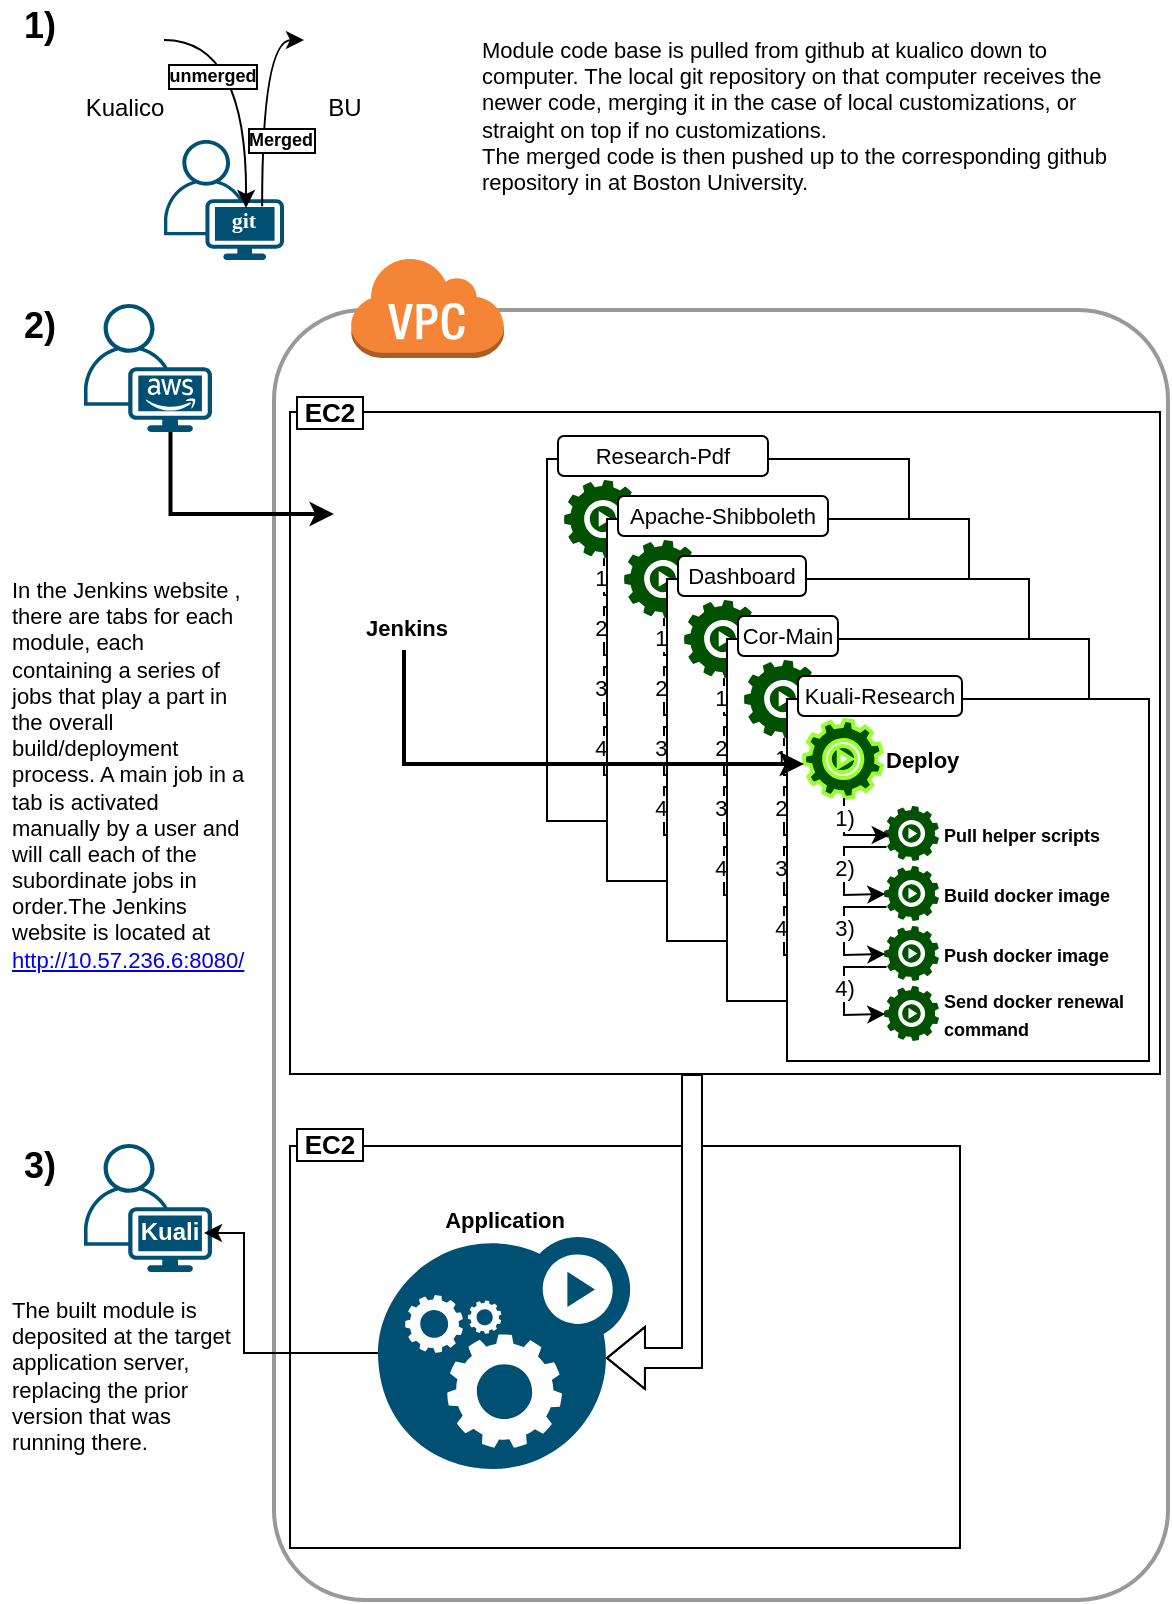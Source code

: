 <mxfile version="12.8.4" type="device"><diagram id="ZcBth8YJxytBngQvOQb6" name="Page-1"><mxGraphModel dx="711" dy="357" grid="1" gridSize="10" guides="1" tooltips="1" connect="1" arrows="1" fold="1" page="1" pageScale="1" pageWidth="600" pageHeight="1220" math="0" shadow="0"><root><mxCell id="0"/><mxCell id="1" parent="0"/><mxCell id="bYhvYNcUc1HJRph-bx1O-192" value="" style="rounded=0;whiteSpace=wrap;html=1;shadow=0;labelBackgroundColor=#B3FF66;strokeColor=#000000;strokeWidth=1;fillColor=none;fontFamily=Helvetica;fontSize=11;fontColor=#000000;align=left;" vertex="1" parent="1"><mxGeometry x="153" y="216" width="435" height="331" as="geometry"/></mxCell><mxCell id="bYhvYNcUc1HJRph-bx1O-185" value="" style="rounded=1;arcSize=10;dashed=0;fillColor=none;gradientColor=none;strokeWidth=2;shadow=0;fontFamily=Helvetica;fontSize=11;fontColor=#000000;align=left;html=1;strokeColor=#999999;" vertex="1" parent="1"><mxGeometry x="145" y="165" width="447" height="645" as="geometry"/></mxCell><mxCell id="bYhvYNcUc1HJRph-bx1O-40" value="" style="group" vertex="1" connectable="0" parent="1"><mxGeometry x="50" y="10" width="150" height="130" as="geometry"/></mxCell><mxCell id="bYhvYNcUc1HJRph-bx1O-37" value="" style="group" vertex="1" connectable="0" parent="bYhvYNcUc1HJRph-bx1O-40"><mxGeometry width="150" height="130" as="geometry"/></mxCell><mxCell id="bYhvYNcUc1HJRph-bx1O-19" value="Kualico" style="shape=image;html=1;verticalAlign=top;verticalLabelPosition=bottom;labelBackgroundColor=#ffffff;imageAspect=0;aspect=fixed;image=https://cdn2.iconfinder.com/data/icons/font-awesome/1792/git-square-128.png" vertex="1" parent="bYhvYNcUc1HJRph-bx1O-37"><mxGeometry width="40" height="40" as="geometry"/></mxCell><mxCell id="bYhvYNcUc1HJRph-bx1O-22" value="BU" style="shape=image;html=1;verticalAlign=top;verticalLabelPosition=bottom;labelBackgroundColor=#ffffff;imageAspect=0;aspect=fixed;image=https://cdn2.iconfinder.com/data/icons/font-awesome/1792/git-square-128.png" vertex="1" parent="bYhvYNcUc1HJRph-bx1O-37"><mxGeometry x="110" width="40" height="40" as="geometry"/></mxCell><mxCell id="bYhvYNcUc1HJRph-bx1O-28" value="" style="group" vertex="1" connectable="0" parent="bYhvYNcUc1HJRph-bx1O-37"><mxGeometry x="40" y="70" width="60" height="60" as="geometry"/></mxCell><mxCell id="bYhvYNcUc1HJRph-bx1O-25" value="" style="points=[[0.35,0,0],[0.98,0.51,0],[1,0.71,0],[0.67,1,0],[0,0.795,0],[0,0.65,0]];verticalLabelPosition=bottom;html=1;verticalAlign=top;aspect=fixed;align=center;pointerEvents=1;shape=mxgraph.cisco19.user;fillColor=#005073;strokeColor=none;" vertex="1" parent="bYhvYNcUc1HJRph-bx1O-28"><mxGeometry width="60" height="60" as="geometry"/></mxCell><mxCell id="bYhvYNcUc1HJRph-bx1O-175" value="&lt;font face=&quot;Georgia&quot;&gt;&lt;b&gt;git&lt;/b&gt;&lt;/font&gt;" style="text;html=1;align=center;verticalAlign=middle;whiteSpace=wrap;rounded=0;shadow=0;fontFamily=Helvetica;fontSize=11;fontColor=#FFFFFF;" vertex="1" parent="bYhvYNcUc1HJRph-bx1O-28"><mxGeometry x="25" y="33" width="30" height="14" as="geometry"/></mxCell><mxCell id="bYhvYNcUc1HJRph-bx1O-29" style="edgeStyle=orthogonalEdgeStyle;orthogonalLoop=1;jettySize=auto;html=1;entryX=0.5;entryY=0;entryDx=0;entryDy=0;fontFamily=Verdana;curved=1;" edge="1" parent="bYhvYNcUc1HJRph-bx1O-37" source="bYhvYNcUc1HJRph-bx1O-19"><mxGeometry relative="1" as="geometry"><mxPoint x="81.0" y="104" as="targetPoint"/></mxGeometry></mxCell><mxCell id="bYhvYNcUc1HJRph-bx1O-33" value="&lt;font style=&quot;font-size: 9px;&quot;&gt;&lt;span style=&quot;font-size: 9px;&quot;&gt;unmerged&lt;/span&gt;&lt;/font&gt;" style="text;html=1;align=center;verticalAlign=middle;resizable=0;points=[];labelBackgroundColor=#ffffff;fontFamily=Helvetica;labelBorderColor=#000000;fontSize=9;fontStyle=1;spacingTop=0;spacing=2" vertex="1" connectable="0" parent="bYhvYNcUc1HJRph-bx1O-29"><mxGeometry x="-0.4" y="-25" relative="1" as="geometry"><mxPoint x="-13.5" y="-7" as="offset"/></mxGeometry></mxCell><mxCell id="bYhvYNcUc1HJRph-bx1O-32" style="edgeStyle=orthogonalEdgeStyle;curved=1;orthogonalLoop=1;jettySize=auto;html=1;exitX=0.802;exitY=0.005;exitDx=0;exitDy=0;entryX=0;entryY=0.5;entryDx=0;entryDy=0;fontFamily=Verdana;exitPerimeter=0;" edge="1" parent="bYhvYNcUc1HJRph-bx1O-37" source="bYhvYNcUc1HJRph-bx1O-175" target="bYhvYNcUc1HJRph-bx1O-22"><mxGeometry relative="1" as="geometry"><mxPoint x="89.0" y="104" as="sourcePoint"/></mxGeometry></mxCell><mxCell id="bYhvYNcUc1HJRph-bx1O-34" value="&lt;b&gt;Merged&lt;/b&gt;" style="text;html=1;align=center;verticalAlign=middle;resizable=0;points=[];labelBackgroundColor=#ffffff;fontSize=9;fontFamily=Helvetica;labelBorderColor=#000000;" vertex="1" connectable="0" parent="bYhvYNcUc1HJRph-bx1O-32"><mxGeometry x="-0.174" y="-6" relative="1" as="geometry"><mxPoint x="3" y="9.5" as="offset"/></mxGeometry></mxCell><mxCell id="bYhvYNcUc1HJRph-bx1O-173" value="&lt;b&gt;&lt;font style=&quot;font-size: 18px&quot;&gt;1)&lt;/font&gt;&lt;/b&gt;" style="text;html=1;strokeColor=none;fillColor=none;align=center;verticalAlign=middle;whiteSpace=wrap;rounded=0;shadow=0;fontFamily=Helvetica;fontSize=11;" vertex="1" parent="1"><mxGeometry x="8" y="13" width="40" height="20" as="geometry"/></mxCell><mxCell id="bYhvYNcUc1HJRph-bx1O-38" value="&lt;font style=&quot;font-size: 11px&quot;&gt;&lt;b&gt;Jenkins&lt;/b&gt;&lt;/font&gt;" style="shape=image;html=1;verticalAlign=top;verticalLabelPosition=bottom;labelBackgroundColor=#ffffff;imageAspect=0;aspect=fixed;image=https://cdn4.iconfinder.com/data/icons/logos-brands-5/24/jenkins-128.png;fontFamily=Helvetica;fontSize=9;align=center;imageBackground=none;imageBorder=none;strokeWidth=2;" vertex="1" parent="1"><mxGeometry x="168" y="225" width="86" height="86" as="geometry"/></mxCell><mxCell id="bYhvYNcUc1HJRph-bx1O-176" value="&lt;b&gt;&lt;font style=&quot;font-size: 18px&quot;&gt;2)&lt;/font&gt;&lt;/b&gt;" style="text;html=1;strokeColor=none;fillColor=none;align=center;verticalAlign=middle;whiteSpace=wrap;rounded=0;shadow=0;fontFamily=Helvetica;fontSize=11;" vertex="1" parent="1"><mxGeometry x="8" y="163" width="40" height="20" as="geometry"/></mxCell><mxCell id="bYhvYNcUc1HJRph-bx1O-183" value="" style="group" vertex="1" connectable="0" parent="1"><mxGeometry x="50" y="162" width="64" height="64" as="geometry"/></mxCell><mxCell id="bYhvYNcUc1HJRph-bx1O-177" value="" style="points=[[0.35,0,0],[0.98,0.51,0],[1,0.71,0],[0.67,1,0],[0,0.795,0],[0,0.65,0]];verticalLabelPosition=bottom;html=1;verticalAlign=top;aspect=fixed;align=center;pointerEvents=1;shape=mxgraph.cisco19.user;fillColor=#005073;strokeColor=none;rounded=1;shadow=0;fontFamily=Helvetica;fontSize=11;fontColor=#FFFFFF;" vertex="1" parent="bYhvYNcUc1HJRph-bx1O-183"><mxGeometry width="64" height="64" as="geometry"/></mxCell><mxCell id="bYhvYNcUc1HJRph-bx1O-182" value="" style="outlineConnect=0;dashed=0;verticalLabelPosition=bottom;verticalAlign=top;align=center;html=1;shape=mxgraph.aws3.cloud_2;fillColor=none;gradientColor=none;rounded=1;shadow=0;strokeColor=#000000;strokeWidth=2;fontFamily=Helvetica;fontSize=11;fontColor=#000000;" vertex="1" parent="bYhvYNcUc1HJRph-bx1O-183"><mxGeometry x="25.5" y="25.5" width="35.5" height="38.5" as="geometry"/></mxCell><mxCell id="bYhvYNcUc1HJRph-bx1O-186" value="" style="dashed=0;html=1;shape=mxgraph.aws3.virtual_private_cloud;fillColor=#F58536;gradientColor=none;dashed=0;rounded=1;shadow=0;strokeColor=#000000;strokeWidth=2;fontFamily=Helvetica;fontSize=11;fontColor=#000000;align=left;" vertex="1" parent="1"><mxGeometry x="183" y="138" width="77" height="51" as="geometry"/></mxCell><mxCell id="bYhvYNcUc1HJRph-bx1O-188" style="edgeStyle=orthogonalEdgeStyle;rounded=0;orthogonalLoop=1;jettySize=auto;html=1;fontFamily=Helvetica;fontSize=11;fontColor=#000000;strokeWidth=2;" edge="1" parent="1" source="bYhvYNcUc1HJRph-bx1O-182"><mxGeometry relative="1" as="geometry"><mxPoint x="96" y="240" as="sourcePoint"/><mxPoint x="175" y="267" as="targetPoint"/><Array as="points"><mxPoint x="93" y="267"/><mxPoint x="175" y="267"/></Array></mxGeometry></mxCell><mxCell id="bYhvYNcUc1HJRph-bx1O-194" value="" style="group" vertex="1" connectable="0" parent="1"><mxGeometry x="282" y="228" width="300" height="312" as="geometry"/></mxCell><mxCell id="bYhvYNcUc1HJRph-bx1O-155" value="" style="group" vertex="1" connectable="0" parent="bYhvYNcUc1HJRph-bx1O-194"><mxGeometry width="180" height="192" as="geometry"/></mxCell><mxCell id="bYhvYNcUc1HJRph-bx1O-156" value="" style="rounded=0;whiteSpace=wrap;html=1;shadow=0;strokeWidth=2;fontFamily=Helvetica;fontSize=11;align=left;" vertex="1" parent="bYhvYNcUc1HJRph-bx1O-155"><mxGeometry y="12" width="180" height="180" as="geometry"/></mxCell><mxCell id="bYhvYNcUc1HJRph-bx1O-157" value="" style="group;fillColor=#ffffff;" vertex="1" connectable="0" parent="bYhvYNcUc1HJRph-bx1O-155"><mxGeometry y="12" width="180" height="180" as="geometry"/></mxCell><mxCell id="bYhvYNcUc1HJRph-bx1O-158" value="" style="group" vertex="1" connectable="0" parent="bYhvYNcUc1HJRph-bx1O-155"><mxGeometry x="8" y="22" width="67.5" height="160.5" as="geometry"/></mxCell><mxCell id="bYhvYNcUc1HJRph-bx1O-159" value="Deploy" style="aspect=fixed;strokeColor=none;shadow=0;align=left;verticalAlign=middle;fillColor=#005200;shape=mxgraph.gcp2.play_gear;rounded=0;fontFamily=Helvetica;fontSize=11;labelBorderColor=none;fontStyle=1;html=1;perimeterSpacing=0;labelPosition=right;verticalLabelPosition=middle;" vertex="1" parent="bYhvYNcUc1HJRph-bx1O-158"><mxGeometry width="39" height="39" as="geometry"/></mxCell><mxCell id="bYhvYNcUc1HJRph-bx1O-160" value="&lt;font style=&quot;font-size: 9px&quot;&gt;Pull helper scripts&lt;/font&gt;" style="aspect=fixed;strokeColor=none;shadow=0;align=left;verticalAlign=middle;fillColor=#005200;shape=mxgraph.gcp2.play_gear;rounded=0;fontFamily=Helvetica;fontSize=11;labelBorderColor=none;fontStyle=1;html=1;perimeterSpacing=0;labelPosition=right;verticalLabelPosition=middle;" vertex="1" parent="bYhvYNcUc1HJRph-bx1O-158"><mxGeometry x="40" y="43" width="27.5" height="27.5" as="geometry"/></mxCell><mxCell id="bYhvYNcUc1HJRph-bx1O-161" value="&lt;font style=&quot;font-size: 9px&quot;&gt;Build docker image&lt;/font&gt;" style="aspect=fixed;strokeColor=none;shadow=0;align=left;verticalAlign=middle;fillColor=#005200;shape=mxgraph.gcp2.play_gear;rounded=0;fontFamily=Helvetica;fontSize=11;labelBorderColor=none;fontStyle=1;html=1;perimeterSpacing=0;labelPosition=right;verticalLabelPosition=middle;" vertex="1" parent="bYhvYNcUc1HJRph-bx1O-158"><mxGeometry x="40" y="73" width="27.5" height="27.5" as="geometry"/></mxCell><mxCell id="bYhvYNcUc1HJRph-bx1O-162" value="&lt;font style=&quot;font-size: 9px&quot;&gt;Push docker image&lt;/font&gt;" style="aspect=fixed;strokeColor=none;shadow=0;align=left;verticalAlign=middle;fillColor=#005200;shape=mxgraph.gcp2.play_gear;rounded=0;fontFamily=Helvetica;fontSize=11;labelBorderColor=none;fontStyle=1;html=1;perimeterSpacing=0;labelPosition=right;verticalLabelPosition=middle;" vertex="1" parent="bYhvYNcUc1HJRph-bx1O-158"><mxGeometry x="40" y="103" width="27.5" height="27.5" as="geometry"/></mxCell><mxCell id="bYhvYNcUc1HJRph-bx1O-163" value="&lt;font style=&quot;font-size: 9px&quot;&gt;Send docker renewal&lt;br&gt;command&lt;/font&gt;" style="aspect=fixed;strokeColor=none;shadow=0;align=left;verticalAlign=middle;fillColor=#005200;shape=mxgraph.gcp2.play_gear;rounded=0;fontFamily=Helvetica;fontSize=11;labelBorderColor=none;fontStyle=1;html=1;perimeterSpacing=0;labelPosition=right;verticalLabelPosition=middle;" vertex="1" parent="bYhvYNcUc1HJRph-bx1O-158"><mxGeometry x="40" y="133" width="27.5" height="27.5" as="geometry"/></mxCell><mxCell id="bYhvYNcUc1HJRph-bx1O-164" value="" style="endArrow=classic;html=1;fontFamily=Helvetica;fontSize=11;exitX=0.513;exitY=1;exitDx=0;exitDy=0;exitPerimeter=0;entryX=0.104;entryY=0.528;entryDx=0;entryDy=0;entryPerimeter=0;rounded=0;" edge="1" parent="bYhvYNcUc1HJRph-bx1O-158" source="bYhvYNcUc1HJRph-bx1O-159" target="bYhvYNcUc1HJRph-bx1O-160"><mxGeometry width="50" height="50" relative="1" as="geometry"><mxPoint x="-50" y="123" as="sourcePoint"/><mxPoint x="20" y="80.5" as="targetPoint"/><Array as="points"><mxPoint x="20" y="57.5"/></Array></mxGeometry></mxCell><mxCell id="bYhvYNcUc1HJRph-bx1O-165" value="1)" style="text;html=1;align=center;verticalAlign=middle;resizable=0;points=[];labelBackgroundColor=#ffffff;fontSize=11;fontFamily=Helvetica;" vertex="1" connectable="0" parent="bYhvYNcUc1HJRph-bx1O-164"><mxGeometry x="0.76" relative="1" as="geometry"><mxPoint x="-18.44" y="-9.02" as="offset"/></mxGeometry></mxCell><mxCell id="bYhvYNcUc1HJRph-bx1O-166" value="" style="endArrow=classic;html=1;fontFamily=Helvetica;fontSize=11;exitX=0.046;exitY=0.855;exitDx=0;exitDy=0;exitPerimeter=0;rounded=0;entryX=0.024;entryY=0.51;entryDx=0;entryDy=0;entryPerimeter=0;" edge="1" parent="bYhvYNcUc1HJRph-bx1O-158" target="bYhvYNcUc1HJRph-bx1O-161"><mxGeometry width="50" height="50" relative="1" as="geometry"><mxPoint x="41.265" y="63.513" as="sourcePoint"/><mxPoint x="41.265" y="85.207" as="targetPoint"/><Array as="points"><mxPoint x="20" y="63.5"/><mxPoint x="20" y="87.5"/></Array></mxGeometry></mxCell><mxCell id="bYhvYNcUc1HJRph-bx1O-167" value="2)" style="text;html=1;align=center;verticalAlign=middle;resizable=0;points=[];labelBackgroundColor=#ffffff;fontSize=11;fontFamily=Helvetica;" vertex="1" connectable="0" parent="bYhvYNcUc1HJRph-bx1O-166"><mxGeometry x="-0.056" relative="1" as="geometry"><mxPoint y="1" as="offset"/></mxGeometry></mxCell><mxCell id="bYhvYNcUc1HJRph-bx1O-168" value="" style="endArrow=classic;html=1;fontFamily=Helvetica;fontSize=11;exitX=0.046;exitY=0.855;exitDx=0;exitDy=0;exitPerimeter=0;rounded=0;entryX=0.024;entryY=0.51;entryDx=0;entryDy=0;entryPerimeter=0;" edge="1" parent="bYhvYNcUc1HJRph-bx1O-158"><mxGeometry width="50" height="50" relative="1" as="geometry"><mxPoint x="41.265" y="93.512" as="sourcePoint"/><mxPoint x="40.66" y="117.025" as="targetPoint"/><Array as="points"><mxPoint x="20" y="93.5"/><mxPoint x="20" y="117.5"/></Array></mxGeometry></mxCell><mxCell id="bYhvYNcUc1HJRph-bx1O-169" value="3)" style="text;html=1;align=center;verticalAlign=middle;resizable=0;points=[];labelBackgroundColor=#ffffff;fontSize=11;fontFamily=Helvetica;" vertex="1" connectable="0" parent="bYhvYNcUc1HJRph-bx1O-168"><mxGeometry x="-0.065" relative="1" as="geometry"><mxPoint y="1" as="offset"/></mxGeometry></mxCell><mxCell id="bYhvYNcUc1HJRph-bx1O-170" value="" style="endArrow=classic;html=1;fontFamily=Helvetica;fontSize=11;exitX=0.046;exitY=0.855;exitDx=0;exitDy=0;exitPerimeter=0;rounded=0;entryX=0.024;entryY=0.51;entryDx=0;entryDy=0;entryPerimeter=0;" edge="1" parent="bYhvYNcUc1HJRph-bx1O-158"><mxGeometry width="50" height="50" relative="1" as="geometry"><mxPoint x="41.265" y="123.512" as="sourcePoint"/><mxPoint x="40.66" y="147.025" as="targetPoint"/><Array as="points"><mxPoint x="20" y="123.5"/><mxPoint x="20" y="147.5"/></Array></mxGeometry></mxCell><mxCell id="bYhvYNcUc1HJRph-bx1O-171" value="4)" style="text;html=1;align=center;verticalAlign=middle;resizable=0;points=[];labelBackgroundColor=#ffffff;fontSize=11;fontFamily=Helvetica;" vertex="1" connectable="0" parent="bYhvYNcUc1HJRph-bx1O-170"><mxGeometry x="-0.065" relative="1" as="geometry"><mxPoint y="1" as="offset"/></mxGeometry></mxCell><mxCell id="bYhvYNcUc1HJRph-bx1O-172" value="Research-Pdf" style="text;html=1;strokeColor=#000000;fillColor=#ffffff;align=center;verticalAlign=middle;whiteSpace=wrap;rounded=1;shadow=0;fontFamily=Helvetica;fontSize=11;labelBorderColor=none;" vertex="1" parent="bYhvYNcUc1HJRph-bx1O-155"><mxGeometry x="5" width="105" height="20" as="geometry"/></mxCell><mxCell id="bYhvYNcUc1HJRph-bx1O-81" value="" style="group" vertex="1" connectable="0" parent="bYhvYNcUc1HJRph-bx1O-194"><mxGeometry x="30" y="30" width="180" height="192" as="geometry"/></mxCell><mxCell id="bYhvYNcUc1HJRph-bx1O-78" value="" style="rounded=0;whiteSpace=wrap;html=1;shadow=0;strokeWidth=2;fontFamily=Helvetica;fontSize=11;align=left;" vertex="1" parent="bYhvYNcUc1HJRph-bx1O-81"><mxGeometry y="12" width="180" height="180" as="geometry"/></mxCell><mxCell id="bYhvYNcUc1HJRph-bx1O-79" value="" style="group;fillColor=#ffffff;" vertex="1" connectable="0" parent="bYhvYNcUc1HJRph-bx1O-81"><mxGeometry y="12" width="180" height="180" as="geometry"/></mxCell><mxCell id="bYhvYNcUc1HJRph-bx1O-76" value="" style="group" vertex="1" connectable="0" parent="bYhvYNcUc1HJRph-bx1O-81"><mxGeometry x="8" y="22" width="67.5" height="160.5" as="geometry"/></mxCell><mxCell id="bYhvYNcUc1HJRph-bx1O-51" value="Deploy" style="aspect=fixed;strokeColor=none;shadow=0;align=left;verticalAlign=middle;fillColor=#005200;shape=mxgraph.gcp2.play_gear;rounded=0;fontFamily=Helvetica;fontSize=11;labelBorderColor=none;fontStyle=1;html=1;perimeterSpacing=0;labelPosition=right;verticalLabelPosition=middle;" vertex="1" parent="bYhvYNcUc1HJRph-bx1O-76"><mxGeometry width="39" height="39" as="geometry"/></mxCell><mxCell id="bYhvYNcUc1HJRph-bx1O-56" value="&lt;font style=&quot;font-size: 9px&quot;&gt;Pull helper scripts&lt;/font&gt;" style="aspect=fixed;strokeColor=none;shadow=0;align=left;verticalAlign=middle;fillColor=#005200;shape=mxgraph.gcp2.play_gear;rounded=0;fontFamily=Helvetica;fontSize=11;labelBorderColor=none;fontStyle=1;html=1;perimeterSpacing=0;labelPosition=right;verticalLabelPosition=middle;" vertex="1" parent="bYhvYNcUc1HJRph-bx1O-76"><mxGeometry x="40" y="43" width="27.5" height="27.5" as="geometry"/></mxCell><mxCell id="bYhvYNcUc1HJRph-bx1O-57" value="&lt;font style=&quot;font-size: 9px&quot;&gt;Build docker image&lt;/font&gt;" style="aspect=fixed;strokeColor=none;shadow=0;align=left;verticalAlign=middle;fillColor=#005200;shape=mxgraph.gcp2.play_gear;rounded=0;fontFamily=Helvetica;fontSize=11;labelBorderColor=none;fontStyle=1;html=1;perimeterSpacing=0;labelPosition=right;verticalLabelPosition=middle;" vertex="1" parent="bYhvYNcUc1HJRph-bx1O-76"><mxGeometry x="40" y="73" width="27.5" height="27.5" as="geometry"/></mxCell><mxCell id="bYhvYNcUc1HJRph-bx1O-58" value="&lt;font style=&quot;font-size: 9px&quot;&gt;Push docker image&lt;/font&gt;" style="aspect=fixed;strokeColor=none;shadow=0;align=left;verticalAlign=middle;fillColor=#005200;shape=mxgraph.gcp2.play_gear;rounded=0;fontFamily=Helvetica;fontSize=11;labelBorderColor=none;fontStyle=1;html=1;perimeterSpacing=0;labelPosition=right;verticalLabelPosition=middle;" vertex="1" parent="bYhvYNcUc1HJRph-bx1O-76"><mxGeometry x="40" y="103" width="27.5" height="27.5" as="geometry"/></mxCell><mxCell id="bYhvYNcUc1HJRph-bx1O-59" value="&lt;font style=&quot;font-size: 9px&quot;&gt;Send docker renewal&lt;br&gt;command&lt;/font&gt;" style="aspect=fixed;strokeColor=none;shadow=0;align=left;verticalAlign=middle;fillColor=#005200;shape=mxgraph.gcp2.play_gear;rounded=0;fontFamily=Helvetica;fontSize=11;labelBorderColor=none;fontStyle=1;html=1;perimeterSpacing=0;labelPosition=right;verticalLabelPosition=middle;" vertex="1" parent="bYhvYNcUc1HJRph-bx1O-76"><mxGeometry x="40" y="133" width="27.5" height="27.5" as="geometry"/></mxCell><mxCell id="bYhvYNcUc1HJRph-bx1O-63" value="" style="endArrow=classic;html=1;fontFamily=Helvetica;fontSize=11;exitX=0.513;exitY=1;exitDx=0;exitDy=0;exitPerimeter=0;entryX=0.104;entryY=0.528;entryDx=0;entryDy=0;entryPerimeter=0;rounded=0;" edge="1" parent="bYhvYNcUc1HJRph-bx1O-76" source="bYhvYNcUc1HJRph-bx1O-51" target="bYhvYNcUc1HJRph-bx1O-56"><mxGeometry width="50" height="50" relative="1" as="geometry"><mxPoint x="-50" y="123" as="sourcePoint"/><mxPoint x="20" y="80.5" as="targetPoint"/><Array as="points"><mxPoint x="20" y="57.5"/></Array></mxGeometry></mxCell><mxCell id="bYhvYNcUc1HJRph-bx1O-72" value="1)" style="text;html=1;align=center;verticalAlign=middle;resizable=0;points=[];labelBackgroundColor=#ffffff;fontSize=11;fontFamily=Helvetica;" vertex="1" connectable="0" parent="bYhvYNcUc1HJRph-bx1O-63"><mxGeometry x="0.76" relative="1" as="geometry"><mxPoint x="-18.44" y="-9.02" as="offset"/></mxGeometry></mxCell><mxCell id="bYhvYNcUc1HJRph-bx1O-64" value="" style="endArrow=classic;html=1;fontFamily=Helvetica;fontSize=11;exitX=0.046;exitY=0.855;exitDx=0;exitDy=0;exitPerimeter=0;rounded=0;entryX=0.024;entryY=0.51;entryDx=0;entryDy=0;entryPerimeter=0;" edge="1" parent="bYhvYNcUc1HJRph-bx1O-76" target="bYhvYNcUc1HJRph-bx1O-57"><mxGeometry width="50" height="50" relative="1" as="geometry"><mxPoint x="41.265" y="63.513" as="sourcePoint"/><mxPoint x="41.265" y="85.207" as="targetPoint"/><Array as="points"><mxPoint x="20" y="63.5"/><mxPoint x="20" y="87.5"/></Array></mxGeometry></mxCell><mxCell id="bYhvYNcUc1HJRph-bx1O-68" value="2)" style="text;html=1;align=center;verticalAlign=middle;resizable=0;points=[];labelBackgroundColor=#ffffff;fontSize=11;fontFamily=Helvetica;" vertex="1" connectable="0" parent="bYhvYNcUc1HJRph-bx1O-64"><mxGeometry x="-0.056" relative="1" as="geometry"><mxPoint y="1" as="offset"/></mxGeometry></mxCell><mxCell id="bYhvYNcUc1HJRph-bx1O-65" value="" style="endArrow=classic;html=1;fontFamily=Helvetica;fontSize=11;exitX=0.046;exitY=0.855;exitDx=0;exitDy=0;exitPerimeter=0;rounded=0;entryX=0.024;entryY=0.51;entryDx=0;entryDy=0;entryPerimeter=0;" edge="1" parent="bYhvYNcUc1HJRph-bx1O-76"><mxGeometry width="50" height="50" relative="1" as="geometry"><mxPoint x="41.265" y="93.512" as="sourcePoint"/><mxPoint x="40.66" y="117.025" as="targetPoint"/><Array as="points"><mxPoint x="20" y="93.5"/><mxPoint x="20" y="117.5"/></Array></mxGeometry></mxCell><mxCell id="bYhvYNcUc1HJRph-bx1O-70" value="3)" style="text;html=1;align=center;verticalAlign=middle;resizable=0;points=[];labelBackgroundColor=#ffffff;fontSize=11;fontFamily=Helvetica;" vertex="1" connectable="0" parent="bYhvYNcUc1HJRph-bx1O-65"><mxGeometry x="-0.065" relative="1" as="geometry"><mxPoint y="1" as="offset"/></mxGeometry></mxCell><mxCell id="bYhvYNcUc1HJRph-bx1O-74" value="" style="endArrow=classic;html=1;fontFamily=Helvetica;fontSize=11;exitX=0.046;exitY=0.855;exitDx=0;exitDy=0;exitPerimeter=0;rounded=0;entryX=0.024;entryY=0.51;entryDx=0;entryDy=0;entryPerimeter=0;" edge="1" parent="bYhvYNcUc1HJRph-bx1O-76"><mxGeometry width="50" height="50" relative="1" as="geometry"><mxPoint x="41.265" y="123.512" as="sourcePoint"/><mxPoint x="40.66" y="147.025" as="targetPoint"/><Array as="points"><mxPoint x="20" y="123.5"/><mxPoint x="20" y="147.5"/></Array></mxGeometry></mxCell><mxCell id="bYhvYNcUc1HJRph-bx1O-75" value="4)" style="text;html=1;align=center;verticalAlign=middle;resizable=0;points=[];labelBackgroundColor=#ffffff;fontSize=11;fontFamily=Helvetica;" vertex="1" connectable="0" parent="bYhvYNcUc1HJRph-bx1O-74"><mxGeometry x="-0.065" relative="1" as="geometry"><mxPoint y="1" as="offset"/></mxGeometry></mxCell><mxCell id="bYhvYNcUc1HJRph-bx1O-80" value="Apache-Shibboleth" style="text;html=1;strokeColor=#000000;fillColor=#ffffff;align=center;verticalAlign=middle;whiteSpace=wrap;rounded=1;shadow=0;fontFamily=Helvetica;fontSize=11;labelBorderColor=none;" vertex="1" parent="bYhvYNcUc1HJRph-bx1O-81"><mxGeometry x="5" width="105" height="20" as="geometry"/></mxCell><mxCell id="bYhvYNcUc1HJRph-bx1O-100" value="" style="group" vertex="1" connectable="0" parent="bYhvYNcUc1HJRph-bx1O-194"><mxGeometry x="60" y="60" width="180" height="192" as="geometry"/></mxCell><mxCell id="bYhvYNcUc1HJRph-bx1O-101" value="" style="rounded=0;whiteSpace=wrap;html=1;shadow=0;strokeWidth=2;fontFamily=Helvetica;fontSize=11;align=left;" vertex="1" parent="bYhvYNcUc1HJRph-bx1O-100"><mxGeometry y="12" width="180" height="180" as="geometry"/></mxCell><mxCell id="bYhvYNcUc1HJRph-bx1O-102" value="" style="group;fillColor=#ffffff;" vertex="1" connectable="0" parent="bYhvYNcUc1HJRph-bx1O-100"><mxGeometry y="12" width="180" height="180" as="geometry"/></mxCell><mxCell id="bYhvYNcUc1HJRph-bx1O-103" value="" style="group" vertex="1" connectable="0" parent="bYhvYNcUc1HJRph-bx1O-100"><mxGeometry x="8" y="22" width="67.5" height="160.5" as="geometry"/></mxCell><mxCell id="bYhvYNcUc1HJRph-bx1O-104" value="Deploy" style="aspect=fixed;strokeColor=none;shadow=0;align=left;verticalAlign=middle;fillColor=#005200;shape=mxgraph.gcp2.play_gear;rounded=0;fontFamily=Helvetica;fontSize=11;labelBorderColor=none;fontStyle=1;html=1;perimeterSpacing=0;labelPosition=right;verticalLabelPosition=middle;" vertex="1" parent="bYhvYNcUc1HJRph-bx1O-103"><mxGeometry width="39" height="39" as="geometry"/></mxCell><mxCell id="bYhvYNcUc1HJRph-bx1O-105" value="&lt;font style=&quot;font-size: 9px&quot;&gt;Pull helper scripts&lt;/font&gt;" style="aspect=fixed;strokeColor=none;shadow=0;align=left;verticalAlign=middle;fillColor=#005200;shape=mxgraph.gcp2.play_gear;rounded=0;fontFamily=Helvetica;fontSize=11;labelBorderColor=none;fontStyle=1;html=1;perimeterSpacing=0;labelPosition=right;verticalLabelPosition=middle;" vertex="1" parent="bYhvYNcUc1HJRph-bx1O-103"><mxGeometry x="40" y="43" width="27.5" height="27.5" as="geometry"/></mxCell><mxCell id="bYhvYNcUc1HJRph-bx1O-106" value="&lt;font style=&quot;font-size: 9px&quot;&gt;Build docker image&lt;/font&gt;" style="aspect=fixed;strokeColor=none;shadow=0;align=left;verticalAlign=middle;fillColor=#005200;shape=mxgraph.gcp2.play_gear;rounded=0;fontFamily=Helvetica;fontSize=11;labelBorderColor=none;fontStyle=1;html=1;perimeterSpacing=0;labelPosition=right;verticalLabelPosition=middle;" vertex="1" parent="bYhvYNcUc1HJRph-bx1O-103"><mxGeometry x="40" y="73" width="27.5" height="27.5" as="geometry"/></mxCell><mxCell id="bYhvYNcUc1HJRph-bx1O-107" value="&lt;font style=&quot;font-size: 9px&quot;&gt;Push docker image&lt;/font&gt;" style="aspect=fixed;strokeColor=none;shadow=0;align=left;verticalAlign=middle;fillColor=#005200;shape=mxgraph.gcp2.play_gear;rounded=0;fontFamily=Helvetica;fontSize=11;labelBorderColor=none;fontStyle=1;html=1;perimeterSpacing=0;labelPosition=right;verticalLabelPosition=middle;" vertex="1" parent="bYhvYNcUc1HJRph-bx1O-103"><mxGeometry x="40" y="103" width="27.5" height="27.5" as="geometry"/></mxCell><mxCell id="bYhvYNcUc1HJRph-bx1O-108" value="&lt;font style=&quot;font-size: 9px&quot;&gt;Send docker renewal&lt;br&gt;command&lt;/font&gt;" style="aspect=fixed;strokeColor=none;shadow=0;align=left;verticalAlign=middle;fillColor=#005200;shape=mxgraph.gcp2.play_gear;rounded=0;fontFamily=Helvetica;fontSize=11;labelBorderColor=none;fontStyle=1;html=1;perimeterSpacing=0;labelPosition=right;verticalLabelPosition=middle;" vertex="1" parent="bYhvYNcUc1HJRph-bx1O-103"><mxGeometry x="40" y="133" width="27.5" height="27.5" as="geometry"/></mxCell><mxCell id="bYhvYNcUc1HJRph-bx1O-109" value="" style="endArrow=classic;html=1;fontFamily=Helvetica;fontSize=11;exitX=0.513;exitY=1;exitDx=0;exitDy=0;exitPerimeter=0;entryX=0.104;entryY=0.528;entryDx=0;entryDy=0;entryPerimeter=0;rounded=0;" edge="1" parent="bYhvYNcUc1HJRph-bx1O-103" source="bYhvYNcUc1HJRph-bx1O-104" target="bYhvYNcUc1HJRph-bx1O-105"><mxGeometry width="50" height="50" relative="1" as="geometry"><mxPoint x="-50" y="123" as="sourcePoint"/><mxPoint x="20" y="80.5" as="targetPoint"/><Array as="points"><mxPoint x="20" y="57.5"/></Array></mxGeometry></mxCell><mxCell id="bYhvYNcUc1HJRph-bx1O-110" value="1)" style="text;html=1;align=center;verticalAlign=middle;resizable=0;points=[];labelBackgroundColor=#ffffff;fontSize=11;fontFamily=Helvetica;" vertex="1" connectable="0" parent="bYhvYNcUc1HJRph-bx1O-109"><mxGeometry x="0.76" relative="1" as="geometry"><mxPoint x="-18.44" y="-9.02" as="offset"/></mxGeometry></mxCell><mxCell id="bYhvYNcUc1HJRph-bx1O-111" value="" style="endArrow=classic;html=1;fontFamily=Helvetica;fontSize=11;exitX=0.046;exitY=0.855;exitDx=0;exitDy=0;exitPerimeter=0;rounded=0;entryX=0.024;entryY=0.51;entryDx=0;entryDy=0;entryPerimeter=0;" edge="1" parent="bYhvYNcUc1HJRph-bx1O-103" target="bYhvYNcUc1HJRph-bx1O-106"><mxGeometry width="50" height="50" relative="1" as="geometry"><mxPoint x="41.265" y="63.513" as="sourcePoint"/><mxPoint x="41.265" y="85.207" as="targetPoint"/><Array as="points"><mxPoint x="20" y="63.5"/><mxPoint x="20" y="87.5"/></Array></mxGeometry></mxCell><mxCell id="bYhvYNcUc1HJRph-bx1O-112" value="2)" style="text;html=1;align=center;verticalAlign=middle;resizable=0;points=[];labelBackgroundColor=#ffffff;fontSize=11;fontFamily=Helvetica;" vertex="1" connectable="0" parent="bYhvYNcUc1HJRph-bx1O-111"><mxGeometry x="-0.056" relative="1" as="geometry"><mxPoint y="1" as="offset"/></mxGeometry></mxCell><mxCell id="bYhvYNcUc1HJRph-bx1O-113" value="" style="endArrow=classic;html=1;fontFamily=Helvetica;fontSize=11;exitX=0.046;exitY=0.855;exitDx=0;exitDy=0;exitPerimeter=0;rounded=0;entryX=0.024;entryY=0.51;entryDx=0;entryDy=0;entryPerimeter=0;" edge="1" parent="bYhvYNcUc1HJRph-bx1O-103"><mxGeometry width="50" height="50" relative="1" as="geometry"><mxPoint x="41.265" y="93.512" as="sourcePoint"/><mxPoint x="40.66" y="117.025" as="targetPoint"/><Array as="points"><mxPoint x="20" y="93.5"/><mxPoint x="20" y="117.5"/></Array></mxGeometry></mxCell><mxCell id="bYhvYNcUc1HJRph-bx1O-114" value="3)" style="text;html=1;align=center;verticalAlign=middle;resizable=0;points=[];labelBackgroundColor=#ffffff;fontSize=11;fontFamily=Helvetica;" vertex="1" connectable="0" parent="bYhvYNcUc1HJRph-bx1O-113"><mxGeometry x="-0.065" relative="1" as="geometry"><mxPoint y="1" as="offset"/></mxGeometry></mxCell><mxCell id="bYhvYNcUc1HJRph-bx1O-115" value="" style="endArrow=classic;html=1;fontFamily=Helvetica;fontSize=11;exitX=0.046;exitY=0.855;exitDx=0;exitDy=0;exitPerimeter=0;rounded=0;entryX=0.024;entryY=0.51;entryDx=0;entryDy=0;entryPerimeter=0;" edge="1" parent="bYhvYNcUc1HJRph-bx1O-103"><mxGeometry width="50" height="50" relative="1" as="geometry"><mxPoint x="41.265" y="123.512" as="sourcePoint"/><mxPoint x="40.66" y="147.025" as="targetPoint"/><Array as="points"><mxPoint x="20" y="123.5"/><mxPoint x="20" y="147.5"/></Array></mxGeometry></mxCell><mxCell id="bYhvYNcUc1HJRph-bx1O-116" value="4)" style="text;html=1;align=center;verticalAlign=middle;resizable=0;points=[];labelBackgroundColor=#ffffff;fontSize=11;fontFamily=Helvetica;" vertex="1" connectable="0" parent="bYhvYNcUc1HJRph-bx1O-115"><mxGeometry x="-0.065" relative="1" as="geometry"><mxPoint y="1" as="offset"/></mxGeometry></mxCell><mxCell id="bYhvYNcUc1HJRph-bx1O-117" value="Dashboard" style="text;html=1;strokeColor=#000000;fillColor=#ffffff;align=center;verticalAlign=middle;whiteSpace=wrap;rounded=1;shadow=0;fontFamily=Helvetica;fontSize=11;labelBorderColor=none;" vertex="1" parent="bYhvYNcUc1HJRph-bx1O-100"><mxGeometry x="5" width="64" height="20" as="geometry"/></mxCell><mxCell id="bYhvYNcUc1HJRph-bx1O-118" value="" style="group" vertex="1" connectable="0" parent="bYhvYNcUc1HJRph-bx1O-194"><mxGeometry x="90" y="90" width="180" height="192" as="geometry"/></mxCell><mxCell id="bYhvYNcUc1HJRph-bx1O-119" value="" style="rounded=0;whiteSpace=wrap;html=1;shadow=0;strokeWidth=2;fontFamily=Helvetica;fontSize=11;align=left;" vertex="1" parent="bYhvYNcUc1HJRph-bx1O-118"><mxGeometry y="12" width="180" height="180" as="geometry"/></mxCell><mxCell id="bYhvYNcUc1HJRph-bx1O-120" value="" style="group;fillColor=#ffffff;" vertex="1" connectable="0" parent="bYhvYNcUc1HJRph-bx1O-118"><mxGeometry y="12" width="180" height="180" as="geometry"/></mxCell><mxCell id="bYhvYNcUc1HJRph-bx1O-121" value="" style="group" vertex="1" connectable="0" parent="bYhvYNcUc1HJRph-bx1O-118"><mxGeometry x="8" y="22" width="67.5" height="160.5" as="geometry"/></mxCell><mxCell id="bYhvYNcUc1HJRph-bx1O-122" value="Deploy" style="aspect=fixed;strokeColor=none;shadow=0;align=left;verticalAlign=middle;fillColor=#005200;shape=mxgraph.gcp2.play_gear;rounded=0;fontFamily=Helvetica;fontSize=11;labelBorderColor=none;fontStyle=1;html=1;perimeterSpacing=0;labelPosition=right;verticalLabelPosition=middle;" vertex="1" parent="bYhvYNcUc1HJRph-bx1O-121"><mxGeometry width="39" height="39" as="geometry"/></mxCell><mxCell id="bYhvYNcUc1HJRph-bx1O-123" value="&lt;font style=&quot;font-size: 9px&quot;&gt;Pull helper scripts&lt;/font&gt;" style="aspect=fixed;strokeColor=none;shadow=0;align=left;verticalAlign=middle;fillColor=#005200;shape=mxgraph.gcp2.play_gear;rounded=0;fontFamily=Helvetica;fontSize=11;labelBorderColor=none;fontStyle=1;html=1;perimeterSpacing=0;labelPosition=right;verticalLabelPosition=middle;" vertex="1" parent="bYhvYNcUc1HJRph-bx1O-121"><mxGeometry x="40" y="43" width="27.5" height="27.5" as="geometry"/></mxCell><mxCell id="bYhvYNcUc1HJRph-bx1O-124" value="&lt;font style=&quot;font-size: 9px&quot;&gt;Build docker image&lt;/font&gt;" style="aspect=fixed;strokeColor=none;shadow=0;align=left;verticalAlign=middle;fillColor=#005200;shape=mxgraph.gcp2.play_gear;rounded=0;fontFamily=Helvetica;fontSize=11;labelBorderColor=none;fontStyle=1;html=1;perimeterSpacing=0;labelPosition=right;verticalLabelPosition=middle;" vertex="1" parent="bYhvYNcUc1HJRph-bx1O-121"><mxGeometry x="40" y="73" width="27.5" height="27.5" as="geometry"/></mxCell><mxCell id="bYhvYNcUc1HJRph-bx1O-125" value="&lt;font style=&quot;font-size: 9px&quot;&gt;Push docker image&lt;/font&gt;" style="aspect=fixed;strokeColor=none;shadow=0;align=left;verticalAlign=middle;fillColor=#005200;shape=mxgraph.gcp2.play_gear;rounded=0;fontFamily=Helvetica;fontSize=11;labelBorderColor=none;fontStyle=1;html=1;perimeterSpacing=0;labelPosition=right;verticalLabelPosition=middle;" vertex="1" parent="bYhvYNcUc1HJRph-bx1O-121"><mxGeometry x="40" y="103" width="27.5" height="27.5" as="geometry"/></mxCell><mxCell id="bYhvYNcUc1HJRph-bx1O-126" value="&lt;font style=&quot;font-size: 9px&quot;&gt;Send docker renewal&lt;br&gt;command&lt;/font&gt;" style="aspect=fixed;strokeColor=none;shadow=0;align=left;verticalAlign=middle;fillColor=#005200;shape=mxgraph.gcp2.play_gear;rounded=0;fontFamily=Helvetica;fontSize=11;labelBorderColor=none;fontStyle=1;html=1;perimeterSpacing=0;labelPosition=right;verticalLabelPosition=middle;" vertex="1" parent="bYhvYNcUc1HJRph-bx1O-121"><mxGeometry x="40" y="133" width="27.5" height="27.5" as="geometry"/></mxCell><mxCell id="bYhvYNcUc1HJRph-bx1O-127" value="" style="endArrow=classic;html=1;fontFamily=Helvetica;fontSize=11;exitX=0.513;exitY=1;exitDx=0;exitDy=0;exitPerimeter=0;entryX=0.104;entryY=0.528;entryDx=0;entryDy=0;entryPerimeter=0;rounded=0;" edge="1" parent="bYhvYNcUc1HJRph-bx1O-121" source="bYhvYNcUc1HJRph-bx1O-122" target="bYhvYNcUc1HJRph-bx1O-123"><mxGeometry width="50" height="50" relative="1" as="geometry"><mxPoint x="-50" y="123" as="sourcePoint"/><mxPoint x="20" y="80.5" as="targetPoint"/><Array as="points"><mxPoint x="20" y="57.5"/></Array></mxGeometry></mxCell><mxCell id="bYhvYNcUc1HJRph-bx1O-128" value="1)" style="text;html=1;align=center;verticalAlign=middle;resizable=0;points=[];labelBackgroundColor=#ffffff;fontSize=11;fontFamily=Helvetica;" vertex="1" connectable="0" parent="bYhvYNcUc1HJRph-bx1O-127"><mxGeometry x="0.76" relative="1" as="geometry"><mxPoint x="-18.44" y="-9.02" as="offset"/></mxGeometry></mxCell><mxCell id="bYhvYNcUc1HJRph-bx1O-129" value="" style="endArrow=classic;html=1;fontFamily=Helvetica;fontSize=11;exitX=0.046;exitY=0.855;exitDx=0;exitDy=0;exitPerimeter=0;rounded=0;entryX=0.024;entryY=0.51;entryDx=0;entryDy=0;entryPerimeter=0;" edge="1" parent="bYhvYNcUc1HJRph-bx1O-121" target="bYhvYNcUc1HJRph-bx1O-124"><mxGeometry width="50" height="50" relative="1" as="geometry"><mxPoint x="41.265" y="63.513" as="sourcePoint"/><mxPoint x="41.265" y="85.207" as="targetPoint"/><Array as="points"><mxPoint x="20" y="63.5"/><mxPoint x="20" y="87.5"/></Array></mxGeometry></mxCell><mxCell id="bYhvYNcUc1HJRph-bx1O-130" value="2)" style="text;html=1;align=center;verticalAlign=middle;resizable=0;points=[];labelBackgroundColor=#ffffff;fontSize=11;fontFamily=Helvetica;" vertex="1" connectable="0" parent="bYhvYNcUc1HJRph-bx1O-129"><mxGeometry x="-0.056" relative="1" as="geometry"><mxPoint y="1" as="offset"/></mxGeometry></mxCell><mxCell id="bYhvYNcUc1HJRph-bx1O-131" value="" style="endArrow=classic;html=1;fontFamily=Helvetica;fontSize=11;exitX=0.046;exitY=0.855;exitDx=0;exitDy=0;exitPerimeter=0;rounded=0;entryX=0.024;entryY=0.51;entryDx=0;entryDy=0;entryPerimeter=0;" edge="1" parent="bYhvYNcUc1HJRph-bx1O-121"><mxGeometry width="50" height="50" relative="1" as="geometry"><mxPoint x="41.265" y="93.512" as="sourcePoint"/><mxPoint x="40.66" y="117.025" as="targetPoint"/><Array as="points"><mxPoint x="20" y="93.5"/><mxPoint x="20" y="117.5"/></Array></mxGeometry></mxCell><mxCell id="bYhvYNcUc1HJRph-bx1O-132" value="3)" style="text;html=1;align=center;verticalAlign=middle;resizable=0;points=[];labelBackgroundColor=#ffffff;fontSize=11;fontFamily=Helvetica;" vertex="1" connectable="0" parent="bYhvYNcUc1HJRph-bx1O-131"><mxGeometry x="-0.065" relative="1" as="geometry"><mxPoint y="1" as="offset"/></mxGeometry></mxCell><mxCell id="bYhvYNcUc1HJRph-bx1O-133" value="" style="endArrow=classic;html=1;fontFamily=Helvetica;fontSize=11;exitX=0.046;exitY=0.855;exitDx=0;exitDy=0;exitPerimeter=0;rounded=0;entryX=0.024;entryY=0.51;entryDx=0;entryDy=0;entryPerimeter=0;" edge="1" parent="bYhvYNcUc1HJRph-bx1O-121"><mxGeometry width="50" height="50" relative="1" as="geometry"><mxPoint x="41.265" y="123.512" as="sourcePoint"/><mxPoint x="40.66" y="147.025" as="targetPoint"/><Array as="points"><mxPoint x="20" y="123.5"/><mxPoint x="20" y="147.5"/></Array></mxGeometry></mxCell><mxCell id="bYhvYNcUc1HJRph-bx1O-134" value="4)" style="text;html=1;align=center;verticalAlign=middle;resizable=0;points=[];labelBackgroundColor=#ffffff;fontSize=11;fontFamily=Helvetica;" vertex="1" connectable="0" parent="bYhvYNcUc1HJRph-bx1O-133"><mxGeometry x="-0.065" relative="1" as="geometry"><mxPoint y="1" as="offset"/></mxGeometry></mxCell><mxCell id="bYhvYNcUc1HJRph-bx1O-135" value="Cor-Main" style="text;html=1;strokeColor=#000000;fillColor=#ffffff;align=center;verticalAlign=middle;whiteSpace=wrap;rounded=1;shadow=0;fontFamily=Helvetica;fontSize=11;labelBorderColor=none;" vertex="1" parent="bYhvYNcUc1HJRph-bx1O-118"><mxGeometry x="5" width="50" height="20" as="geometry"/></mxCell><mxCell id="bYhvYNcUc1HJRph-bx1O-136" value="" style="group" vertex="1" connectable="0" parent="bYhvYNcUc1HJRph-bx1O-194"><mxGeometry x="120" y="120" width="180" height="192" as="geometry"/></mxCell><mxCell id="bYhvYNcUc1HJRph-bx1O-137" value="" style="rounded=0;whiteSpace=wrap;html=1;shadow=0;strokeWidth=2;fontFamily=Helvetica;fontSize=11;align=left;" vertex="1" parent="bYhvYNcUc1HJRph-bx1O-136"><mxGeometry y="12" width="180" height="180" as="geometry"/></mxCell><mxCell id="bYhvYNcUc1HJRph-bx1O-138" value="" style="group;fillColor=#ffffff;" vertex="1" connectable="0" parent="bYhvYNcUc1HJRph-bx1O-136"><mxGeometry y="12" width="180" height="180" as="geometry"/></mxCell><mxCell id="bYhvYNcUc1HJRph-bx1O-139" value="" style="group" vertex="1" connectable="0" parent="bYhvYNcUc1HJRph-bx1O-136"><mxGeometry x="8" y="22" width="67.5" height="160.5" as="geometry"/></mxCell><mxCell id="bYhvYNcUc1HJRph-bx1O-140" value="Deploy" style="aspect=fixed;strokeColor=#99FF33;shadow=0;align=left;verticalAlign=middle;fillColor=#005200;shape=mxgraph.gcp2.play_gear;rounded=0;fontFamily=Helvetica;fontSize=11;labelBorderColor=none;fontStyle=1;html=1;perimeterSpacing=0;labelPosition=right;verticalLabelPosition=middle;labelBackgroundColor=#ffffff;strokeWidth=2;" vertex="1" parent="bYhvYNcUc1HJRph-bx1O-139"><mxGeometry width="39" height="39" as="geometry"/></mxCell><mxCell id="bYhvYNcUc1HJRph-bx1O-141" value="&lt;font style=&quot;font-size: 9px&quot;&gt;Pull helper scripts&lt;/font&gt;" style="aspect=fixed;strokeColor=none;shadow=0;align=left;verticalAlign=middle;fillColor=#005200;shape=mxgraph.gcp2.play_gear;rounded=0;fontFamily=Helvetica;fontSize=11;labelBorderColor=none;fontStyle=1;html=1;perimeterSpacing=0;labelPosition=right;verticalLabelPosition=middle;" vertex="1" parent="bYhvYNcUc1HJRph-bx1O-139"><mxGeometry x="40" y="43" width="27.5" height="27.5" as="geometry"/></mxCell><mxCell id="bYhvYNcUc1HJRph-bx1O-142" value="&lt;font style=&quot;font-size: 9px&quot;&gt;Build docker image&lt;/font&gt;" style="aspect=fixed;strokeColor=none;shadow=0;align=left;verticalAlign=middle;fillColor=#005200;shape=mxgraph.gcp2.play_gear;rounded=0;fontFamily=Helvetica;fontSize=11;labelBorderColor=none;fontStyle=1;html=1;perimeterSpacing=0;labelPosition=right;verticalLabelPosition=middle;" vertex="1" parent="bYhvYNcUc1HJRph-bx1O-139"><mxGeometry x="40" y="73" width="27.5" height="27.5" as="geometry"/></mxCell><mxCell id="bYhvYNcUc1HJRph-bx1O-143" value="&lt;font style=&quot;font-size: 9px&quot;&gt;Push docker image&lt;/font&gt;" style="aspect=fixed;strokeColor=none;shadow=0;align=left;verticalAlign=middle;fillColor=#005200;shape=mxgraph.gcp2.play_gear;rounded=0;fontFamily=Helvetica;fontSize=11;labelBorderColor=none;fontStyle=1;html=1;perimeterSpacing=0;labelPosition=right;verticalLabelPosition=middle;" vertex="1" parent="bYhvYNcUc1HJRph-bx1O-139"><mxGeometry x="40" y="103" width="27.5" height="27.5" as="geometry"/></mxCell><mxCell id="bYhvYNcUc1HJRph-bx1O-144" value="&lt;font style=&quot;font-size: 9px&quot;&gt;Send docker renewal&lt;br&gt;command&lt;/font&gt;" style="aspect=fixed;strokeColor=none;shadow=0;align=left;verticalAlign=middle;fillColor=#005200;shape=mxgraph.gcp2.play_gear;rounded=0;fontFamily=Helvetica;fontSize=11;labelBorderColor=none;fontStyle=1;html=1;perimeterSpacing=0;labelPosition=right;verticalLabelPosition=middle;" vertex="1" parent="bYhvYNcUc1HJRph-bx1O-139"><mxGeometry x="40" y="133" width="27.5" height="27.5" as="geometry"/></mxCell><mxCell id="bYhvYNcUc1HJRph-bx1O-145" value="" style="endArrow=classic;html=1;fontFamily=Helvetica;fontSize=11;exitX=0.513;exitY=1;exitDx=0;exitDy=0;exitPerimeter=0;entryX=0.104;entryY=0.528;entryDx=0;entryDy=0;entryPerimeter=0;rounded=0;" edge="1" parent="bYhvYNcUc1HJRph-bx1O-139" source="bYhvYNcUc1HJRph-bx1O-140" target="bYhvYNcUc1HJRph-bx1O-141"><mxGeometry width="50" height="50" relative="1" as="geometry"><mxPoint x="-50" y="123" as="sourcePoint"/><mxPoint x="20" y="80.5" as="targetPoint"/><Array as="points"><mxPoint x="20" y="57.5"/></Array></mxGeometry></mxCell><mxCell id="bYhvYNcUc1HJRph-bx1O-146" value="1)" style="text;html=1;align=center;verticalAlign=middle;resizable=0;points=[];labelBackgroundColor=#ffffff;fontSize=11;fontFamily=Helvetica;" vertex="1" connectable="0" parent="bYhvYNcUc1HJRph-bx1O-145"><mxGeometry x="0.76" relative="1" as="geometry"><mxPoint x="-18.44" y="-9.02" as="offset"/></mxGeometry></mxCell><mxCell id="bYhvYNcUc1HJRph-bx1O-147" value="" style="endArrow=classic;html=1;fontFamily=Helvetica;fontSize=11;exitX=0.046;exitY=0.855;exitDx=0;exitDy=0;exitPerimeter=0;rounded=0;entryX=0.024;entryY=0.51;entryDx=0;entryDy=0;entryPerimeter=0;" edge="1" parent="bYhvYNcUc1HJRph-bx1O-139" target="bYhvYNcUc1HJRph-bx1O-142"><mxGeometry width="50" height="50" relative="1" as="geometry"><mxPoint x="41.265" y="63.513" as="sourcePoint"/><mxPoint x="41.265" y="85.207" as="targetPoint"/><Array as="points"><mxPoint x="20" y="63.5"/><mxPoint x="20" y="87.5"/></Array></mxGeometry></mxCell><mxCell id="bYhvYNcUc1HJRph-bx1O-148" value="2)" style="text;html=1;align=center;verticalAlign=middle;resizable=0;points=[];labelBackgroundColor=#ffffff;fontSize=11;fontFamily=Helvetica;" vertex="1" connectable="0" parent="bYhvYNcUc1HJRph-bx1O-147"><mxGeometry x="-0.056" relative="1" as="geometry"><mxPoint y="1" as="offset"/></mxGeometry></mxCell><mxCell id="bYhvYNcUc1HJRph-bx1O-149" value="" style="endArrow=classic;html=1;fontFamily=Helvetica;fontSize=11;exitX=0.046;exitY=0.855;exitDx=0;exitDy=0;exitPerimeter=0;rounded=0;entryX=0.024;entryY=0.51;entryDx=0;entryDy=0;entryPerimeter=0;" edge="1" parent="bYhvYNcUc1HJRph-bx1O-139"><mxGeometry width="50" height="50" relative="1" as="geometry"><mxPoint x="41.265" y="93.512" as="sourcePoint"/><mxPoint x="40.66" y="117.025" as="targetPoint"/><Array as="points"><mxPoint x="20" y="93.5"/><mxPoint x="20" y="117.5"/></Array></mxGeometry></mxCell><mxCell id="bYhvYNcUc1HJRph-bx1O-150" value="3)" style="text;html=1;align=center;verticalAlign=middle;resizable=0;points=[];labelBackgroundColor=#ffffff;fontSize=11;fontFamily=Helvetica;" vertex="1" connectable="0" parent="bYhvYNcUc1HJRph-bx1O-149"><mxGeometry x="-0.065" relative="1" as="geometry"><mxPoint y="1" as="offset"/></mxGeometry></mxCell><mxCell id="bYhvYNcUc1HJRph-bx1O-151" value="" style="endArrow=classic;html=1;fontFamily=Helvetica;fontSize=11;exitX=0.046;exitY=0.855;exitDx=0;exitDy=0;exitPerimeter=0;rounded=0;entryX=0.024;entryY=0.51;entryDx=0;entryDy=0;entryPerimeter=0;" edge="1" parent="bYhvYNcUc1HJRph-bx1O-139"><mxGeometry width="50" height="50" relative="1" as="geometry"><mxPoint x="41.265" y="123.512" as="sourcePoint"/><mxPoint x="40.66" y="147.025" as="targetPoint"/><Array as="points"><mxPoint x="20" y="123.5"/><mxPoint x="20" y="147.5"/></Array></mxGeometry></mxCell><mxCell id="bYhvYNcUc1HJRph-bx1O-152" value="4)" style="text;html=1;align=center;verticalAlign=middle;resizable=0;points=[];labelBackgroundColor=#ffffff;fontSize=11;fontFamily=Helvetica;" vertex="1" connectable="0" parent="bYhvYNcUc1HJRph-bx1O-151"><mxGeometry x="-0.065" relative="1" as="geometry"><mxPoint y="1" as="offset"/></mxGeometry></mxCell><mxCell id="bYhvYNcUc1HJRph-bx1O-153" value="Kuali-Research" style="text;html=1;strokeColor=#000000;fillColor=#ffffff;align=center;verticalAlign=middle;whiteSpace=wrap;rounded=1;shadow=0;fontFamily=Helvetica;fontSize=11;labelBorderColor=none;" vertex="1" parent="bYhvYNcUc1HJRph-bx1O-136"><mxGeometry x="5" width="82" height="20" as="geometry"/></mxCell><mxCell id="bYhvYNcUc1HJRph-bx1O-191" value="" style="edgeStyle=orthogonalEdgeStyle;rounded=0;orthogonalLoop=1;jettySize=auto;html=1;strokeWidth=2;fontFamily=Helvetica;fontSize=11;fontColor=#000000;" edge="1" parent="1"><mxGeometry relative="1" as="geometry"><mxPoint x="210" y="335" as="sourcePoint"/><mxPoint x="410" y="392" as="targetPoint"/><Array as="points"><mxPoint x="210" y="392"/></Array></mxGeometry></mxCell><mxCell id="bYhvYNcUc1HJRph-bx1O-193" value="&lt;b&gt;&lt;font style=&quot;font-size: 13px&quot;&gt;&amp;nbsp;EC2&amp;nbsp;&lt;/font&gt;&lt;/b&gt;" style="text;html=1;strokeColor=none;fillColor=none;align=center;verticalAlign=middle;whiteSpace=wrap;rounded=0;shadow=0;labelBackgroundColor=#FFFFFF;fontFamily=Helvetica;fontSize=11;fontColor=#000000;labelBorderColor=#000000;" vertex="1" parent="1"><mxGeometry x="153" y="206" width="40" height="20" as="geometry"/></mxCell><mxCell id="bYhvYNcUc1HJRph-bx1O-195" value="Module code base is pulled from github at kualico down to computer. The local git repository on that computer receives the newer code, merging it in the case of local customizations, or straight on top if no customizations.&lt;br&gt;The merged code is then pushed up to the corresponding github repository in at Boston University." style="text;html=1;strokeColor=none;fillColor=none;align=left;verticalAlign=middle;whiteSpace=wrap;rounded=0;shadow=0;labelBackgroundColor=#FFFFFF;fontFamily=Helvetica;fontSize=11;fontColor=#000000;" vertex="1" parent="1"><mxGeometry x="247" y="58" width="326" height="20" as="geometry"/></mxCell><mxCell id="bYhvYNcUc1HJRph-bx1O-196" value="In the Jenkins website , there are tabs for each module, each containing a series of jobs that play a part in the overall build/deployment process. A main job in a tab is activated manually by a user and will call each of the subordinate jobs in order.The Jenkins website is located at&lt;br&gt;&lt;a href=&quot;http://10.57.236.6:8080/&quot;&gt;http://10.57.236.6:8080/&lt;/a&gt;" style="text;html=1;strokeColor=none;fillColor=none;align=left;verticalAlign=top;whiteSpace=wrap;rounded=0;shadow=0;labelBackgroundColor=#FFFFFF;fontFamily=Helvetica;fontSize=11;fontColor=#000000;" vertex="1" parent="1"><mxGeometry x="12" y="292" width="114" height="216" as="geometry"/></mxCell><mxCell id="bYhvYNcUc1HJRph-bx1O-197" value="" style="rounded=0;whiteSpace=wrap;html=1;shadow=0;labelBackgroundColor=#FFFFFF;strokeColor=#000000;strokeWidth=1;fillColor=none;fontFamily=Helvetica;fontSize=11;fontColor=#000000;align=left;" vertex="1" parent="1"><mxGeometry x="153" y="583" width="335" height="201" as="geometry"/></mxCell><mxCell id="bYhvYNcUc1HJRph-bx1O-198" value="&lt;b&gt;&lt;font style=&quot;font-size: 13px&quot;&gt;&amp;nbsp;EC2&amp;nbsp;&lt;/font&gt;&lt;/b&gt;" style="text;html=1;strokeColor=none;fillColor=none;align=center;verticalAlign=middle;whiteSpace=wrap;rounded=0;shadow=0;labelBackgroundColor=#FFFFFF;fontFamily=Helvetica;fontSize=11;fontColor=#000000;labelBorderColor=#000000;" vertex="1" parent="1"><mxGeometry x="153" y="572" width="40" height="20" as="geometry"/></mxCell><mxCell id="bYhvYNcUc1HJRph-bx1O-201" value="&lt;div style=&quot;text-align: justify&quot;&gt;&lt;b&gt;Application&lt;/b&gt;&lt;/div&gt;" style="html=1;aspect=fixed;strokeColor=none;shadow=0;align=center;verticalAlign=bottom;fillColor=#005073;shape=mxgraph.gcp2.gear_load;rounded=1;labelBackgroundColor=#FFFFFF;fontFamily=Helvetica;fontSize=11;fontColor=#000000;labelPosition=center;verticalLabelPosition=top;" vertex="1" parent="1"><mxGeometry x="197" y="628.5" width="126.09" height="116" as="geometry"/></mxCell><mxCell id="bYhvYNcUc1HJRph-bx1O-203" value="&lt;b&gt;&lt;font style=&quot;font-size: 18px&quot;&gt;3)&lt;/font&gt;&lt;/b&gt;" style="text;html=1;strokeColor=none;fillColor=none;align=center;verticalAlign=middle;whiteSpace=wrap;rounded=0;shadow=0;fontFamily=Helvetica;fontSize=11;" vertex="1" parent="1"><mxGeometry x="8" y="583" width="40" height="20" as="geometry"/></mxCell><mxCell id="bYhvYNcUc1HJRph-bx1O-215" value="" style="group" vertex="1" connectable="0" parent="1"><mxGeometry x="50" y="582" width="64" height="64" as="geometry"/></mxCell><mxCell id="bYhvYNcUc1HJRph-bx1O-205" value="" style="points=[[0.35,0,0],[0.98,0.51,0],[1,0.71,0],[0.67,1,0],[0,0.795,0],[0,0.65,0]];verticalLabelPosition=bottom;html=1;verticalAlign=top;aspect=fixed;align=center;pointerEvents=1;shape=mxgraph.cisco19.user;fillColor=#005073;strokeColor=none;rounded=1;shadow=0;fontFamily=Helvetica;fontSize=11;fontColor=#FFFFFF;" vertex="1" parent="bYhvYNcUc1HJRph-bx1O-215"><mxGeometry width="64" height="64" as="geometry"/></mxCell><mxCell id="bYhvYNcUc1HJRph-bx1O-214" value="&lt;b&gt;&lt;font style=&quot;font-size: 12px&quot;&gt;Kuali&lt;/font&gt;&lt;/b&gt;" style="text;html=1;strokeColor=none;fillColor=none;align=center;verticalAlign=middle;whiteSpace=wrap;rounded=0;shadow=0;labelBackgroundColor=none;fontFamily=Helvetica;fontSize=11;fontColor=#FFFFFF;" vertex="1" parent="bYhvYNcUc1HJRph-bx1O-215"><mxGeometry x="23" y="34" width="40" height="20" as="geometry"/></mxCell><mxCell id="bYhvYNcUc1HJRph-bx1O-202" style="edgeStyle=orthogonalEdgeStyle;rounded=0;orthogonalLoop=1;jettySize=auto;html=1;strokeWidth=1;fontFamily=Helvetica;fontSize=11;fontColor=#000000;shape=flexArrow;entryX=0.904;entryY=0.547;entryDx=0;entryDy=0;entryPerimeter=0;fillColor=#ffffff;" edge="1" parent="1"><mxGeometry relative="1" as="geometry"><mxPoint x="354" y="547" as="sourcePoint"/><mxPoint x="310.985" y="688.952" as="targetPoint"/><Array as="points"><mxPoint x="354" y="689"/></Array></mxGeometry></mxCell><mxCell id="bYhvYNcUc1HJRph-bx1O-216" style="edgeStyle=orthogonalEdgeStyle;rounded=0;orthogonalLoop=1;jettySize=auto;html=1;entryX=0.925;entryY=0.525;entryDx=0;entryDy=0;entryPerimeter=0;strokeWidth=1;fillColor=#ffffff;fontFamily=Helvetica;fontSize=11;fontColor=#FFFFFF;" edge="1" parent="1" source="bYhvYNcUc1HJRph-bx1O-201" target="bYhvYNcUc1HJRph-bx1O-214"><mxGeometry relative="1" as="geometry"><Array as="points"><mxPoint x="130" y="687"/><mxPoint x="130" y="627"/></Array></mxGeometry></mxCell><mxCell id="bYhvYNcUc1HJRph-bx1O-217" value="The built module is deposited at the target application server, replacing the prior version that was running there." style="text;html=1;strokeColor=none;fillColor=none;align=left;verticalAlign=top;whiteSpace=wrap;rounded=0;shadow=0;labelBackgroundColor=#FFFFFF;fontFamily=Helvetica;fontSize=11;fontColor=#000000;" vertex="1" parent="1"><mxGeometry x="12" y="652" width="114" height="98" as="geometry"/></mxCell></root></mxGraphModel></diagram></mxfile>